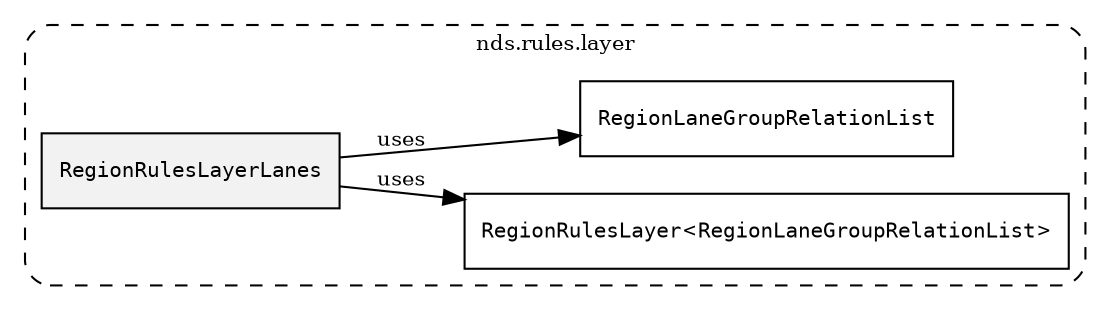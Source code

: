 /**
 * This dot file creates symbol collaboration diagram for RegionRulesLayerLanes.
 */
digraph ZSERIO
{
    node [shape=box, fontsize=10];
    rankdir="LR";
    fontsize=10;
    tooltip="RegionRulesLayerLanes collaboration diagram";

    subgraph "cluster_nds.rules.layer"
    {
        style="dashed, rounded";
        label="nds.rules.layer";
        tooltip="Package nds.rules.layer";
        href="../../../content/packages/nds.rules.layer.html#Package-nds-rules-layer";
        target="_parent";

        "RegionRulesLayerLanes" [style="filled", fillcolor="#0000000D", target="_parent", label=<<font face="monospace"><table align="center" border="0" cellspacing="0" cellpadding="0"><tr><td href="../../../content/packages/nds.rules.layer.html#InstantiateType-RegionRulesLayerLanes" title="InstantiateType defined in nds.rules.layer">RegionRulesLayerLanes</td></tr></table></font>>];
        "RegionRulesLayer&lt;RegionLaneGroupRelationList&gt;" [target="_parent", label=<<font face="monospace"><table align="center" border="0" cellspacing="0" cellpadding="0"><tr><td href="../../../content/packages/nds.rules.layer.html#Structure-RegionRulesLayer" title="Structure defined in nds.rules.layer">RegionRulesLayer</td><td>&lt;</td><td><table align="center" border="0" cellspacing="0" cellpadding="0"><tr><td href="../../../content/packages/nds.rules.layer.html#Structure-RegionLaneGroupRelationList" title="Structure defined in nds.rules.layer">RegionLaneGroupRelationList</td></tr></table></td><td>&gt;</td></tr></table></font>>];
        "RegionLaneGroupRelationList" [target="_parent", label=<<font face="monospace"><table align="center" border="0" cellspacing="0" cellpadding="0"><tr><td href="../../../content/packages/nds.rules.layer.html#Structure-RegionLaneGroupRelationList" title="Structure defined in nds.rules.layer">RegionLaneGroupRelationList</td></tr></table></font>>];
    }

    "RegionRulesLayerLanes" -> "RegionRulesLayer&lt;RegionLaneGroupRelationList&gt;" [label="uses", fontsize=10];
    "RegionRulesLayerLanes" -> "RegionLaneGroupRelationList" [label="uses", fontsize=10];
}
